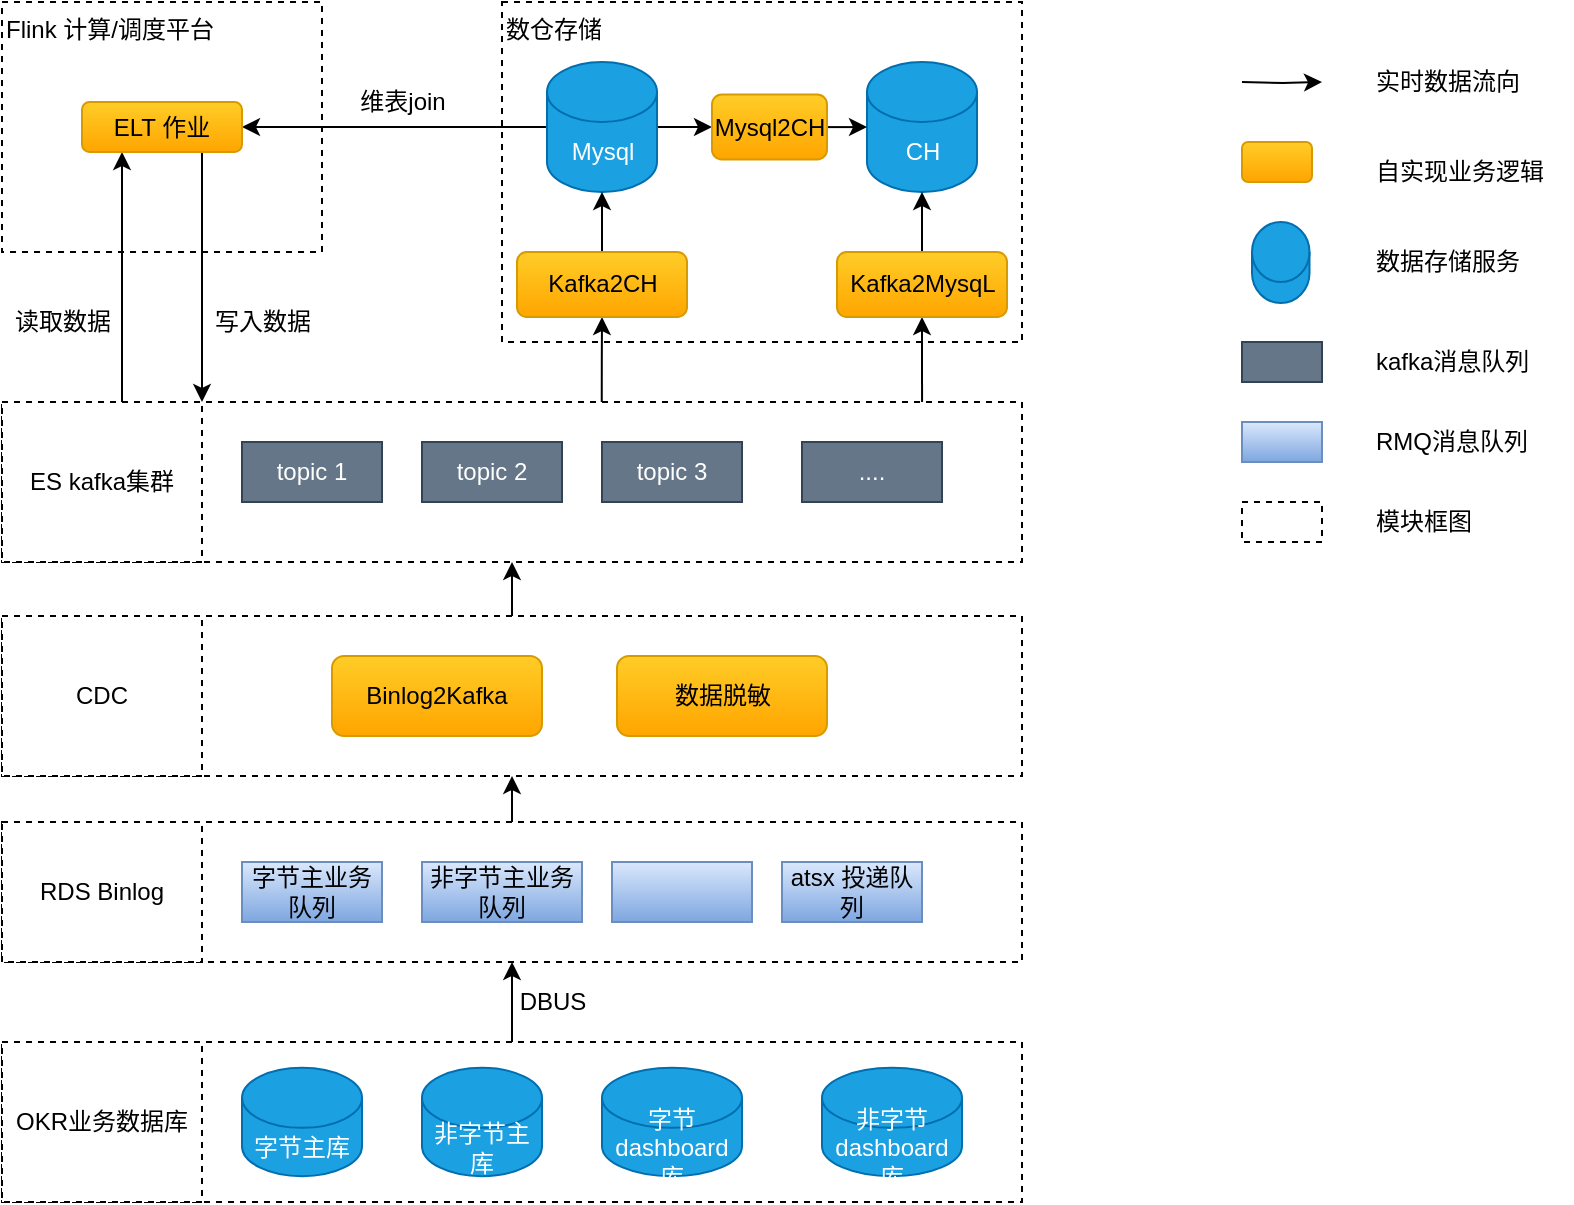 <mxfile version="14.2.4" type="github">
  <diagram name="Page-1" id="74e2e168-ea6b-b213-b513-2b3c1d86103e">
    <mxGraphModel dx="1426" dy="769" grid="1" gridSize="10" guides="1" tooltips="1" connect="1" arrows="1" fold="1" page="1" pageScale="1" pageWidth="50000" pageHeight="50000" background="#ffffff" math="0" shadow="0">
      <root>
        <mxCell id="0" />
        <mxCell id="1" parent="0" />
        <mxCell id="NLmopnV-vXzY3RXHKh_Q-37" style="edgeStyle=orthogonalEdgeStyle;rounded=0;orthogonalLoop=1;jettySize=auto;html=1;exitX=0.5;exitY=0;exitDx=0;exitDy=0;entryX=0.5;entryY=1;entryDx=0;entryDy=0;strokeWidth=1;" parent="1" source="NLmopnV-vXzY3RXHKh_Q-24" target="NLmopnV-vXzY3RXHKh_Q-35" edge="1">
          <mxGeometry relative="1" as="geometry" />
        </mxCell>
        <mxCell id="NLmopnV-vXzY3RXHKh_Q-24" value="" style="rounded=0;whiteSpace=wrap;html=1;strokeWidth=1;fillColor=none;align=left;dashed=1;" parent="1" vertex="1">
          <mxGeometry x="300" y="1140" width="510" height="80" as="geometry" />
        </mxCell>
        <mxCell id="NLmopnV-vXzY3RXHKh_Q-28" value="OKR业务数据库" style="whiteSpace=wrap;html=1;strokeWidth=1;align=center;dashed=1;" parent="1" vertex="1">
          <mxGeometry x="300" y="1140" width="100" height="80" as="geometry" />
        </mxCell>
        <mxCell id="NLmopnV-vXzY3RXHKh_Q-91" style="edgeStyle=orthogonalEdgeStyle;rounded=0;orthogonalLoop=1;jettySize=auto;html=1;exitX=0.5;exitY=0;exitDx=0;exitDy=0;entryX=0.5;entryY=1;entryDx=0;entryDy=0;strokeWidth=1;" parent="1" source="NLmopnV-vXzY3RXHKh_Q-35" target="NLmopnV-vXzY3RXHKh_Q-43" edge="1">
          <mxGeometry relative="1" as="geometry" />
        </mxCell>
        <mxCell id="NLmopnV-vXzY3RXHKh_Q-35" value="" style="rounded=0;whiteSpace=wrap;html=1;strokeWidth=1;fillColor=none;align=left;dashed=1;" parent="1" vertex="1">
          <mxGeometry x="300" y="1030" width="510" height="70" as="geometry" />
        </mxCell>
        <mxCell id="NLmopnV-vXzY3RXHKh_Q-36" value="RDS Binlog" style="whiteSpace=wrap;html=1;strokeWidth=1;align=center;dashed=1;" parent="1" vertex="1">
          <mxGeometry x="300" y="1030" width="100" height="70" as="geometry" />
        </mxCell>
        <mxCell id="NLmopnV-vXzY3RXHKh_Q-38" value="DBUS" style="text;html=1;align=center;verticalAlign=middle;resizable=0;points=[];autosize=1;" parent="1" vertex="1">
          <mxGeometry x="550" y="1110" width="50" height="20" as="geometry" />
        </mxCell>
        <mxCell id="NLmopnV-vXzY3RXHKh_Q-40" value="字节主业务队列" style="rounded=0;whiteSpace=wrap;html=1;strokeWidth=1;fillColor=#dae8fc;align=center;strokeColor=#6c8ebf;gradientColor=#7ea6e0;" parent="1" vertex="1">
          <mxGeometry x="420" y="1050" width="70" height="30" as="geometry" />
        </mxCell>
        <mxCell id="NLmopnV-vXzY3RXHKh_Q-41" value="非字节主业务队列" style="rounded=0;whiteSpace=wrap;html=1;strokeWidth=1;fillColor=#dae8fc;align=center;strokeColor=#6c8ebf;gradientColor=#7ea6e0;" parent="1" vertex="1">
          <mxGeometry x="510" y="1050" width="80" height="30" as="geometry" />
        </mxCell>
        <mxCell id="NLmopnV-vXzY3RXHKh_Q-42" value="" style="rounded=0;whiteSpace=wrap;html=1;strokeWidth=1;fillColor=#dae8fc;align=center;strokeColor=#6c8ebf;gradientColor=#7ea6e0;" parent="1" vertex="1">
          <mxGeometry x="605" y="1050" width="70" height="30" as="geometry" />
        </mxCell>
        <mxCell id="NLmopnV-vXzY3RXHKh_Q-92" style="edgeStyle=orthogonalEdgeStyle;rounded=0;orthogonalLoop=1;jettySize=auto;html=1;exitX=0.5;exitY=0;exitDx=0;exitDy=0;entryX=0.5;entryY=1;entryDx=0;entryDy=0;strokeWidth=1;" parent="1" source="NLmopnV-vXzY3RXHKh_Q-43" target="NLmopnV-vXzY3RXHKh_Q-51" edge="1">
          <mxGeometry relative="1" as="geometry" />
        </mxCell>
        <mxCell id="NLmopnV-vXzY3RXHKh_Q-43" value="" style="rounded=0;whiteSpace=wrap;html=1;strokeWidth=1;fillColor=none;align=left;dashed=1;" parent="1" vertex="1">
          <mxGeometry x="300" y="927" width="510" height="80" as="geometry" />
        </mxCell>
        <mxCell id="NLmopnV-vXzY3RXHKh_Q-44" value="CDC" style="whiteSpace=wrap;html=1;strokeWidth=1;align=center;dashed=1;" parent="1" vertex="1">
          <mxGeometry x="300" y="927" width="100" height="80" as="geometry" />
        </mxCell>
        <mxCell id="NLmopnV-vXzY3RXHKh_Q-45" value="Binlog2Kafka" style="rounded=1;whiteSpace=wrap;html=1;strokeWidth=1;fillColor=#ffcd28;align=center;strokeColor=#d79b00;gradientColor=#ffa500;" parent="1" vertex="1">
          <mxGeometry x="465" y="947" width="105" height="40" as="geometry" />
        </mxCell>
        <mxCell id="NLmopnV-vXzY3RXHKh_Q-46" value="atsx 投递队列" style="rounded=0;whiteSpace=wrap;html=1;strokeWidth=1;fillColor=#dae8fc;align=center;strokeColor=#6c8ebf;gradientColor=#7ea6e0;" parent="1" vertex="1">
          <mxGeometry x="690" y="1050" width="70" height="30" as="geometry" />
        </mxCell>
        <mxCell id="NLmopnV-vXzY3RXHKh_Q-63" style="edgeStyle=orthogonalEdgeStyle;rounded=0;orthogonalLoop=1;jettySize=auto;html=1;exitX=0.902;exitY=0;exitDx=0;exitDy=0;entryX=0.5;entryY=1;entryDx=0;entryDy=0;strokeWidth=1;exitPerimeter=0;" parent="1" source="NLmopnV-vXzY3RXHKh_Q-51" target="NLmopnV-vXzY3RXHKh_Q-62" edge="1">
          <mxGeometry relative="1" as="geometry">
            <mxPoint x="752.98" y="820" as="sourcePoint" />
          </mxGeometry>
        </mxCell>
        <mxCell id="NLmopnV-vXzY3RXHKh_Q-51" value="" style="rounded=0;whiteSpace=wrap;html=1;strokeWidth=1;fillColor=none;align=left;dashed=1;" parent="1" vertex="1">
          <mxGeometry x="300" y="820" width="510" height="80" as="geometry" />
        </mxCell>
        <mxCell id="NLmopnV-vXzY3RXHKh_Q-52" value="ES kafka集群" style="whiteSpace=wrap;html=1;strokeWidth=1;align=center;dashed=1;" parent="1" vertex="1">
          <mxGeometry x="300" y="820" width="100" height="80" as="geometry" />
        </mxCell>
        <mxCell id="NLmopnV-vXzY3RXHKh_Q-53" value="topic 1" style="rounded=0;whiteSpace=wrap;html=1;strokeWidth=1;fillColor=#647687;align=center;strokeColor=#314354;fontColor=#ffffff;" parent="1" vertex="1">
          <mxGeometry x="420" y="840" width="70" height="30" as="geometry" />
        </mxCell>
        <mxCell id="NLmopnV-vXzY3RXHKh_Q-54" value="topic 2" style="rounded=0;whiteSpace=wrap;html=1;strokeWidth=1;fillColor=#647687;align=center;strokeColor=#314354;fontColor=#ffffff;" parent="1" vertex="1">
          <mxGeometry x="510" y="840" width="70" height="30" as="geometry" />
        </mxCell>
        <mxCell id="NLmopnV-vXzY3RXHKh_Q-65" style="edgeStyle=orthogonalEdgeStyle;rounded=0;orthogonalLoop=1;jettySize=auto;html=1;entryX=0.5;entryY=1;entryDx=0;entryDy=0;strokeWidth=1;exitX=0.588;exitY=0;exitDx=0;exitDy=0;exitPerimeter=0;" parent="1" source="NLmopnV-vXzY3RXHKh_Q-51" target="NLmopnV-vXzY3RXHKh_Q-61" edge="1">
          <mxGeometry relative="1" as="geometry">
            <mxPoint x="650" y="810" as="sourcePoint" />
          </mxGeometry>
        </mxCell>
        <mxCell id="NLmopnV-vXzY3RXHKh_Q-55" value="topic 3" style="rounded=0;whiteSpace=wrap;html=1;strokeWidth=1;fillColor=#647687;align=center;strokeColor=#314354;fontColor=#ffffff;" parent="1" vertex="1">
          <mxGeometry x="600" y="840" width="70" height="30" as="geometry" />
        </mxCell>
        <mxCell id="NLmopnV-vXzY3RXHKh_Q-56" value="...." style="rounded=0;whiteSpace=wrap;html=1;strokeWidth=1;fillColor=#647687;align=center;strokeColor=#314354;fontColor=#ffffff;" parent="1" vertex="1">
          <mxGeometry x="700" y="840" width="70" height="30" as="geometry" />
        </mxCell>
        <mxCell id="NLmopnV-vXzY3RXHKh_Q-97" style="edgeStyle=orthogonalEdgeStyle;rounded=0;orthogonalLoop=1;jettySize=auto;html=1;exitX=1;exitY=0.5;exitDx=0;exitDy=0;exitPerimeter=0;strokeWidth=1;" parent="1" source="NLmopnV-vXzY3RXHKh_Q-57" edge="1">
          <mxGeometry relative="1" as="geometry">
            <mxPoint x="655" y="682.5" as="targetPoint" />
          </mxGeometry>
        </mxCell>
        <mxCell id="NLmopnV-vXzY3RXHKh_Q-109" style="edgeStyle=orthogonalEdgeStyle;rounded=0;orthogonalLoop=1;jettySize=auto;html=1;exitX=0;exitY=0.5;exitDx=0;exitDy=0;exitPerimeter=0;entryX=1;entryY=0.5;entryDx=0;entryDy=0;strokeWidth=1;" parent="1" source="NLmopnV-vXzY3RXHKh_Q-57" target="NLmopnV-vXzY3RXHKh_Q-72" edge="1">
          <mxGeometry relative="1" as="geometry" />
        </mxCell>
        <mxCell id="NLmopnV-vXzY3RXHKh_Q-57" value="Mysql" style="shape=cylinder3;whiteSpace=wrap;html=1;boundedLbl=1;backgroundOutline=1;size=15;strokeWidth=1;fillColor=#1ba1e2;align=center;strokeColor=#006EAF;fontColor=#ffffff;" parent="1" vertex="1">
          <mxGeometry x="572.5" y="650" width="55" height="65" as="geometry" />
        </mxCell>
        <mxCell id="NLmopnV-vXzY3RXHKh_Q-58" value="CH" style="shape=cylinder3;whiteSpace=wrap;html=1;boundedLbl=1;backgroundOutline=1;size=15;strokeWidth=1;fillColor=#1ba1e2;align=center;strokeColor=#006EAF;fontColor=#ffffff;" parent="1" vertex="1">
          <mxGeometry x="732.5" y="650" width="55" height="65" as="geometry" />
        </mxCell>
        <mxCell id="NLmopnV-vXzY3RXHKh_Q-59" value="Flink 计算/调度平台" style="rounded=0;whiteSpace=wrap;html=1;strokeWidth=1;align=left;fillColor=none;verticalAlign=top;dashed=1;" parent="1" vertex="1">
          <mxGeometry x="300" y="620" width="160" height="125" as="geometry" />
        </mxCell>
        <mxCell id="NLmopnV-vXzY3RXHKh_Q-67" style="edgeStyle=orthogonalEdgeStyle;rounded=0;orthogonalLoop=1;jettySize=auto;html=1;exitX=0.5;exitY=0;exitDx=0;exitDy=0;entryX=0.5;entryY=1;entryDx=0;entryDy=0;entryPerimeter=0;strokeWidth=1;" parent="1" source="NLmopnV-vXzY3RXHKh_Q-61" target="NLmopnV-vXzY3RXHKh_Q-57" edge="1">
          <mxGeometry relative="1" as="geometry" />
        </mxCell>
        <mxCell id="NLmopnV-vXzY3RXHKh_Q-61" value="Kafka2CH" style="rounded=1;whiteSpace=wrap;html=1;strokeWidth=1;fillColor=#ffcd28;align=center;strokeColor=#d79b00;gradientColor=#ffa500;" parent="1" vertex="1">
          <mxGeometry x="557.5" y="745" width="85" height="32.5" as="geometry" />
        </mxCell>
        <mxCell id="NLmopnV-vXzY3RXHKh_Q-68" style="edgeStyle=orthogonalEdgeStyle;rounded=0;orthogonalLoop=1;jettySize=auto;html=1;exitX=0.5;exitY=0;exitDx=0;exitDy=0;entryX=0.5;entryY=1;entryDx=0;entryDy=0;entryPerimeter=0;strokeWidth=1;" parent="1" source="NLmopnV-vXzY3RXHKh_Q-62" target="NLmopnV-vXzY3RXHKh_Q-58" edge="1">
          <mxGeometry relative="1" as="geometry" />
        </mxCell>
        <mxCell id="NLmopnV-vXzY3RXHKh_Q-62" value="Kafka2MysqL" style="rounded=1;whiteSpace=wrap;html=1;strokeWidth=1;fillColor=#ffcd28;align=center;strokeColor=#d79b00;gradientColor=#ffa500;" parent="1" vertex="1">
          <mxGeometry x="717.5" y="745" width="85" height="32.5" as="geometry" />
        </mxCell>
        <mxCell id="NLmopnV-vXzY3RXHKh_Q-96" style="edgeStyle=orthogonalEdgeStyle;rounded=0;orthogonalLoop=1;jettySize=auto;html=1;entryX=0;entryY=0.5;entryDx=0;entryDy=0;entryPerimeter=0;strokeWidth=1;" parent="1" source="NLmopnV-vXzY3RXHKh_Q-125" target="NLmopnV-vXzY3RXHKh_Q-58" edge="1">
          <mxGeometry relative="1" as="geometry">
            <mxPoint x="715" y="682.5" as="sourcePoint" />
          </mxGeometry>
        </mxCell>
        <mxCell id="NLmopnV-vXzY3RXHKh_Q-112" style="edgeStyle=orthogonalEdgeStyle;rounded=0;orthogonalLoop=1;jettySize=auto;html=1;exitX=0.75;exitY=1;exitDx=0;exitDy=0;entryX=1;entryY=0;entryDx=0;entryDy=0;strokeWidth=1;" parent="1" source="NLmopnV-vXzY3RXHKh_Q-72" target="NLmopnV-vXzY3RXHKh_Q-52" edge="1">
          <mxGeometry relative="1" as="geometry" />
        </mxCell>
        <mxCell id="NLmopnV-vXzY3RXHKh_Q-118" style="edgeStyle=orthogonalEdgeStyle;rounded=0;orthogonalLoop=1;jettySize=auto;html=1;exitX=0.25;exitY=1;exitDx=0;exitDy=0;entryX=0.6;entryY=0;entryDx=0;entryDy=0;entryPerimeter=0;strokeWidth=1;endArrow=none;endFill=0;startArrow=classic;startFill=1;" parent="1" source="NLmopnV-vXzY3RXHKh_Q-72" target="NLmopnV-vXzY3RXHKh_Q-52" edge="1">
          <mxGeometry relative="1" as="geometry" />
        </mxCell>
        <mxCell id="NLmopnV-vXzY3RXHKh_Q-72" value="ELT 作业" style="rounded=1;whiteSpace=wrap;html=1;strokeWidth=1;fillColor=#ffcd28;align=center;strokeColor=#d79b00;gradientColor=#ffa500;" parent="1" vertex="1">
          <mxGeometry x="340" y="670" width="80" height="25" as="geometry" />
        </mxCell>
        <mxCell id="NLmopnV-vXzY3RXHKh_Q-98" value="数仓存储" style="rounded=0;whiteSpace=wrap;html=1;strokeWidth=1;fillColor=none;align=left;verticalAlign=top;dashed=1;" parent="1" vertex="1">
          <mxGeometry x="550" y="620" width="260" height="170" as="geometry" />
        </mxCell>
        <mxCell id="NLmopnV-vXzY3RXHKh_Q-115" value="写入数据" style="text;html=1;align=center;verticalAlign=middle;resizable=0;points=[];autosize=1;" parent="1" vertex="1">
          <mxGeometry x="400" y="770" width="60" height="20" as="geometry" />
        </mxCell>
        <mxCell id="NLmopnV-vXzY3RXHKh_Q-116" value="维表join" style="text;html=1;align=center;verticalAlign=middle;resizable=0;points=[];autosize=1;" parent="1" vertex="1">
          <mxGeometry x="470" y="660" width="60" height="20" as="geometry" />
        </mxCell>
        <mxCell id="NLmopnV-vXzY3RXHKh_Q-119" value="读取数据" style="text;html=1;align=center;verticalAlign=middle;resizable=0;points=[];autosize=1;" parent="1" vertex="1">
          <mxGeometry x="300" y="770" width="60" height="20" as="geometry" />
        </mxCell>
        <mxCell id="NLmopnV-vXzY3RXHKh_Q-120" style="edgeStyle=orthogonalEdgeStyle;rounded=0;orthogonalLoop=1;jettySize=auto;html=1;entryX=0.6;entryY=0;entryDx=0;entryDy=0;entryPerimeter=0;strokeWidth=1;endArrow=none;endFill=0;startArrow=classic;startFill=1;" parent="1" edge="1">
          <mxGeometry relative="1" as="geometry">
            <mxPoint x="960" y="660" as="sourcePoint" />
            <mxPoint x="920" y="660" as="targetPoint" />
          </mxGeometry>
        </mxCell>
        <mxCell id="NLmopnV-vXzY3RXHKh_Q-121" value="实时数据流向" style="text;html=1;align=left;verticalAlign=middle;resizable=0;points=[];autosize=1;" parent="1" vertex="1">
          <mxGeometry x="985" y="650" width="90" height="20" as="geometry" />
        </mxCell>
        <mxCell id="NLmopnV-vXzY3RXHKh_Q-124" value="" style="rounded=1;whiteSpace=wrap;html=1;strokeWidth=1;fillColor=#ffcd28;align=center;strokeColor=#d79b00;gradientColor=#ffa500;" parent="1" vertex="1">
          <mxGeometry x="920" y="690" width="35" height="20" as="geometry" />
        </mxCell>
        <mxCell id="NLmopnV-vXzY3RXHKh_Q-125" value="Mysql2CH" style="rounded=1;whiteSpace=wrap;html=1;strokeWidth=1;fillColor=#ffcd28;align=center;strokeColor=#d79b00;gradientColor=#ffa500;" parent="1" vertex="1">
          <mxGeometry x="655" y="666.25" width="57.5" height="32.5" as="geometry" />
        </mxCell>
        <mxCell id="NLmopnV-vXzY3RXHKh_Q-127" value="自实现业务逻辑" style="text;html=1;align=left;verticalAlign=middle;resizable=0;points=[];autosize=1;" parent="1" vertex="1">
          <mxGeometry x="985" y="695" width="100" height="20" as="geometry" />
        </mxCell>
        <mxCell id="NLmopnV-vXzY3RXHKh_Q-128" value="" style="shape=cylinder3;whiteSpace=wrap;html=1;boundedLbl=1;backgroundOutline=1;size=15;strokeWidth=1;fillColor=#1ba1e2;align=center;strokeColor=#006EAF;fontColor=#ffffff;" parent="1" vertex="1">
          <mxGeometry x="925" y="730" width="28.75" height="40.5" as="geometry" />
        </mxCell>
        <mxCell id="NLmopnV-vXzY3RXHKh_Q-129" value="数据存储服务" style="text;html=1;align=left;verticalAlign=middle;resizable=0;points=[];autosize=1;" parent="1" vertex="1">
          <mxGeometry x="985" y="740.25" width="90" height="20" as="geometry" />
        </mxCell>
        <mxCell id="NLmopnV-vXzY3RXHKh_Q-130" value="" style="rounded=0;whiteSpace=wrap;html=1;strokeWidth=1;fillColor=#647687;align=center;strokeColor=#314354;fontColor=#ffffff;" parent="1" vertex="1">
          <mxGeometry x="920" y="790" width="40" height="20" as="geometry" />
        </mxCell>
        <mxCell id="NLmopnV-vXzY3RXHKh_Q-132" value="kafka消息队列" style="text;html=1;align=left;verticalAlign=middle;resizable=0;points=[];autosize=1;" parent="1" vertex="1">
          <mxGeometry x="985" y="790" width="90" height="20" as="geometry" />
        </mxCell>
        <mxCell id="NLmopnV-vXzY3RXHKh_Q-138" value="" style="rounded=0;whiteSpace=wrap;html=1;strokeWidth=1;fillColor=#dae8fc;align=center;strokeColor=#6c8ebf;gradientColor=#7ea6e0;" parent="1" vertex="1">
          <mxGeometry x="920" y="830" width="40" height="20" as="geometry" />
        </mxCell>
        <mxCell id="NLmopnV-vXzY3RXHKh_Q-139" value="RMQ消息队列" style="text;html=1;align=left;verticalAlign=middle;resizable=0;points=[];autosize=1;" parent="1" vertex="1">
          <mxGeometry x="985" y="830" width="90" height="20" as="geometry" />
        </mxCell>
        <mxCell id="NLmopnV-vXzY3RXHKh_Q-142" value="" style="rounded=0;whiteSpace=wrap;html=1;strokeWidth=1;fillColor=none;align=left;dashed=1;" parent="1" vertex="1">
          <mxGeometry x="920" y="870" width="40" height="20" as="geometry" />
        </mxCell>
        <mxCell id="NLmopnV-vXzY3RXHKh_Q-143" value="模块框图" style="text;html=1;align=left;verticalAlign=middle;resizable=0;points=[];autosize=1;" parent="1" vertex="1">
          <mxGeometry x="985" y="870" width="60" height="20" as="geometry" />
        </mxCell>
        <mxCell id="DO03SFJL4zoVRPI61iXm-3" value="字节主库" style="shape=cylinder3;whiteSpace=wrap;html=1;boundedLbl=1;backgroundOutline=1;size=15;strokeWidth=1;fillColor=#1ba1e2;align=center;strokeColor=#006EAF;fontColor=#ffffff;" vertex="1" parent="1">
          <mxGeometry x="420" y="1152.92" width="60" height="54.16" as="geometry" />
        </mxCell>
        <mxCell id="DO03SFJL4zoVRPI61iXm-4" value="非字节主库" style="shape=cylinder3;whiteSpace=wrap;html=1;boundedLbl=1;backgroundOutline=1;size=15;strokeWidth=1;fillColor=#1ba1e2;align=center;strokeColor=#006EAF;fontColor=#ffffff;" vertex="1" parent="1">
          <mxGeometry x="510" y="1152.92" width="60" height="54.16" as="geometry" />
        </mxCell>
        <mxCell id="DO03SFJL4zoVRPI61iXm-5" value="字节dashboard库" style="shape=cylinder3;whiteSpace=wrap;html=1;boundedLbl=1;backgroundOutline=1;size=15;strokeWidth=1;fillColor=#1ba1e2;align=center;strokeColor=#006EAF;fontColor=#ffffff;" vertex="1" parent="1">
          <mxGeometry x="600" y="1152.92" width="70" height="54.16" as="geometry" />
        </mxCell>
        <mxCell id="DO03SFJL4zoVRPI61iXm-6" value="非字节dashboard库" style="shape=cylinder3;whiteSpace=wrap;html=1;boundedLbl=1;backgroundOutline=1;size=15;strokeWidth=1;fillColor=#1ba1e2;align=center;strokeColor=#006EAF;fontColor=#ffffff;" vertex="1" parent="1">
          <mxGeometry x="710" y="1152.92" width="70" height="54.16" as="geometry" />
        </mxCell>
        <mxCell id="DO03SFJL4zoVRPI61iXm-7" value="数据脱敏" style="rounded=1;whiteSpace=wrap;html=1;strokeWidth=1;fillColor=#ffcd28;align=center;strokeColor=#d79b00;gradientColor=#ffa500;" vertex="1" parent="1">
          <mxGeometry x="607.5" y="947" width="105" height="40" as="geometry" />
        </mxCell>
      </root>
    </mxGraphModel>
  </diagram>
</mxfile>
